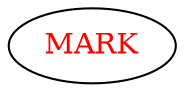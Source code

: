 digraph dependencyGraph {
 concentrate=true;
 ranksep="2.0";
 rankdir="LR"; 
 splines="ortho";
"MARK" [fontcolor="red"];
}